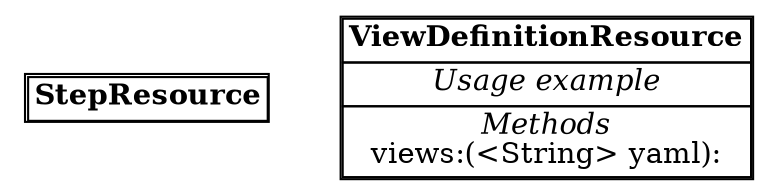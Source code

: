 digraph ClassDiagram {
	node [shape=plaintext]
	edge [arrowhead=empty];

"StepResource" [ label = <<TABLE CELLSPACING="0">
	<TR><TD><B>StepResource</B></TD></TR>
	
</TABLE>>]


"ViewDefinitionResource" [ label = <<TABLE CELLSPACING="0">
	<TR><TD><B>ViewDefinitionResource</B></TD></TR>
	<TR><TD><I>Usage example</I><BR/>

</TD></TR>

<TR><TD><I>Methods</I><BR/>
views:(&lt;String&gt; yaml):
<BR align="left" />

</TD></TR>


</TABLE>>]




}
